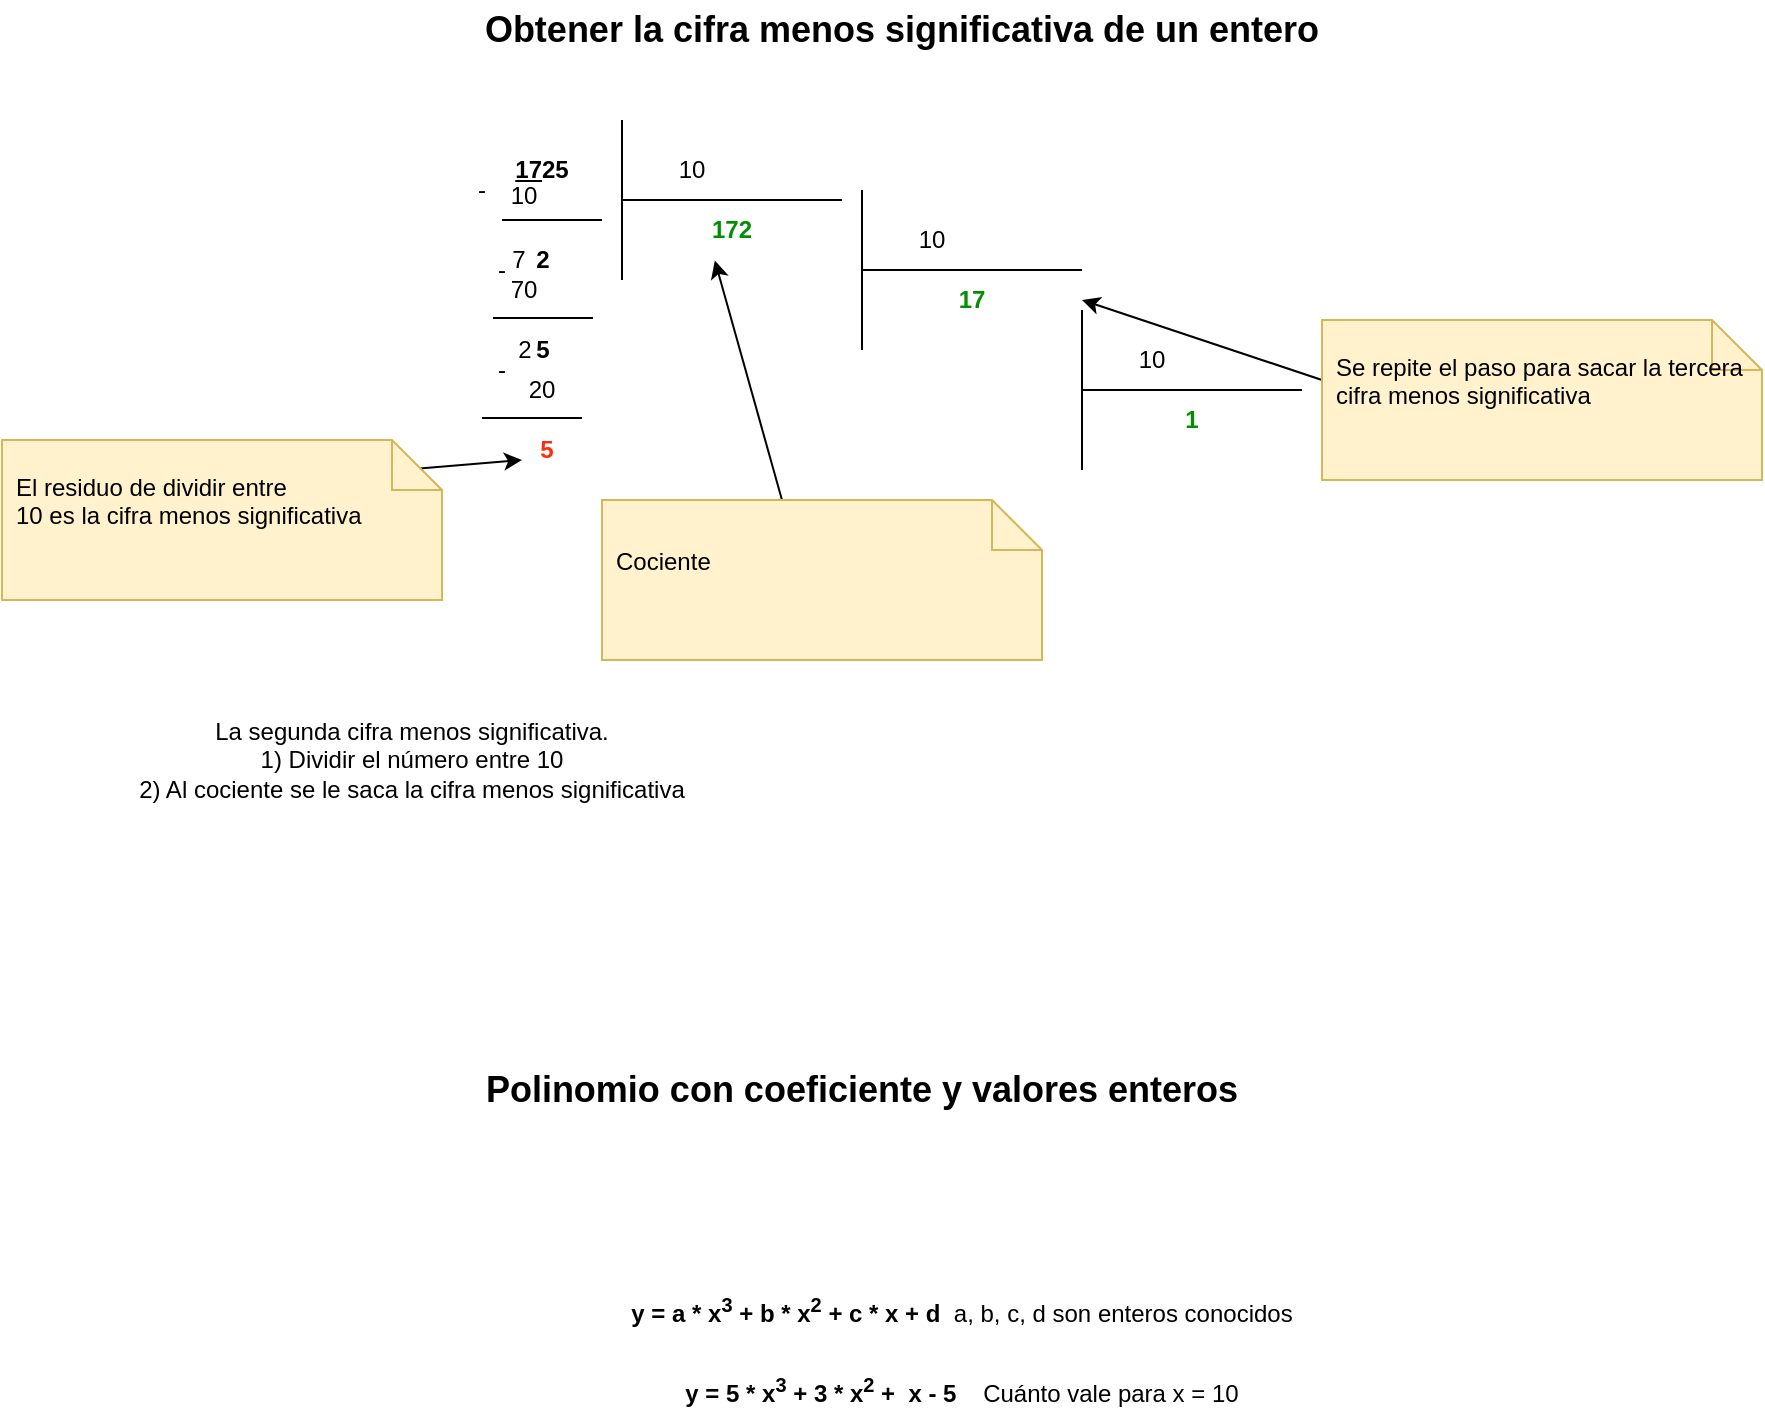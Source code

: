 <mxfile version="24.7.17">
  <diagram name="Page-1" id="oOQyECgegCbjC6rX9ri6">
    <mxGraphModel dx="745" dy="373" grid="1" gridSize="10" guides="1" tooltips="1" connect="1" arrows="1" fold="1" page="1" pageScale="1" pageWidth="850" pageHeight="1100" math="0" shadow="0">
      <root>
        <mxCell id="0" />
        <mxCell id="1" parent="0" />
        <mxCell id="Xo_48Wn3REnxUdT8pBd--1" value="" style="endArrow=none;html=1;rounded=0;" edge="1" parent="1">
          <mxGeometry width="50" height="50" relative="1" as="geometry">
            <mxPoint x="390" y="200" as="sourcePoint" />
            <mxPoint x="390" y="120" as="targetPoint" />
          </mxGeometry>
        </mxCell>
        <mxCell id="Xo_48Wn3REnxUdT8pBd--2" value="" style="endArrow=none;html=1;rounded=0;" edge="1" parent="1" source="Xo_48Wn3REnxUdT8pBd--5">
          <mxGeometry width="50" height="50" relative="1" as="geometry">
            <mxPoint x="390" y="160" as="sourcePoint" />
            <mxPoint x="500" y="160" as="targetPoint" />
          </mxGeometry>
        </mxCell>
        <mxCell id="Xo_48Wn3REnxUdT8pBd--3" value="&lt;b&gt;&lt;u&gt;17&lt;/u&gt;25&lt;/b&gt;" style="text;html=1;align=center;verticalAlign=middle;whiteSpace=wrap;rounded=0;" vertex="1" parent="1">
          <mxGeometry x="320" y="130" width="60" height="30" as="geometry" />
        </mxCell>
        <mxCell id="Xo_48Wn3REnxUdT8pBd--4" value="10" style="text;html=1;align=center;verticalAlign=middle;whiteSpace=wrap;rounded=0;" vertex="1" parent="1">
          <mxGeometry x="395" y="130" width="60" height="30" as="geometry" />
        </mxCell>
        <mxCell id="Xo_48Wn3REnxUdT8pBd--6" value="" style="endArrow=none;html=1;rounded=0;" edge="1" parent="1" target="Xo_48Wn3REnxUdT8pBd--5">
          <mxGeometry width="50" height="50" relative="1" as="geometry">
            <mxPoint x="390" y="160" as="sourcePoint" />
            <mxPoint x="500" y="160" as="targetPoint" />
          </mxGeometry>
        </mxCell>
        <mxCell id="Xo_48Wn3REnxUdT8pBd--5" value="&lt;font color=&quot;#008f00&quot;&gt;&lt;b&gt;172&lt;/b&gt;&lt;/font&gt;" style="text;html=1;align=center;verticalAlign=middle;whiteSpace=wrap;rounded=0;" vertex="1" parent="1">
          <mxGeometry x="390" y="160" width="110" height="30" as="geometry" />
        </mxCell>
        <mxCell id="Xo_48Wn3REnxUdT8pBd--7" value="" style="endArrow=none;html=1;rounded=0;exitX=0;exitY=0;exitDx=0;exitDy=0;entryX=1;entryY=0;entryDx=0;entryDy=0;" edge="1" parent="1" source="Xo_48Wn3REnxUdT8pBd--5" target="Xo_48Wn3REnxUdT8pBd--5">
          <mxGeometry width="50" height="50" relative="1" as="geometry">
            <mxPoint x="530" y="240" as="sourcePoint" />
            <mxPoint x="580" y="190" as="targetPoint" />
          </mxGeometry>
        </mxCell>
        <mxCell id="Xo_48Wn3REnxUdT8pBd--8" value="10" style="text;html=1;align=center;verticalAlign=middle;whiteSpace=wrap;rounded=0;" vertex="1" parent="1">
          <mxGeometry x="311" y="140" width="60" height="35" as="geometry" />
        </mxCell>
        <mxCell id="Xo_48Wn3REnxUdT8pBd--9" value="" style="endArrow=none;html=1;rounded=0;" edge="1" parent="1">
          <mxGeometry width="50" height="50" relative="1" as="geometry">
            <mxPoint x="330" y="170" as="sourcePoint" />
            <mxPoint x="380" y="170" as="targetPoint" />
          </mxGeometry>
        </mxCell>
        <mxCell id="Xo_48Wn3REnxUdT8pBd--10" value="-" style="text;html=1;align=center;verticalAlign=middle;whiteSpace=wrap;rounded=0;" vertex="1" parent="1">
          <mxGeometry x="300" y="140" width="40" height="30" as="geometry" />
        </mxCell>
        <mxCell id="Xo_48Wn3REnxUdT8pBd--14" value="7" style="text;html=1;align=center;verticalAlign=middle;whiteSpace=wrap;rounded=0;" vertex="1" parent="1">
          <mxGeometry x="325.5" y="175" width="24.5" height="30" as="geometry" />
        </mxCell>
        <mxCell id="Xo_48Wn3REnxUdT8pBd--17" value="&lt;b&gt;2&lt;/b&gt;" style="text;html=1;align=center;verticalAlign=middle;whiteSpace=wrap;rounded=0;" vertex="1" parent="1">
          <mxGeometry x="337.75" y="175" width="24.5" height="30" as="geometry" />
        </mxCell>
        <mxCell id="Xo_48Wn3REnxUdT8pBd--18" value="70" style="text;html=1;align=center;verticalAlign=middle;whiteSpace=wrap;rounded=0;" vertex="1" parent="1">
          <mxGeometry x="311" y="190" width="60" height="30" as="geometry" />
        </mxCell>
        <mxCell id="Xo_48Wn3REnxUdT8pBd--19" value="" style="endArrow=none;html=1;rounded=0;" edge="1" parent="1">
          <mxGeometry width="50" height="50" relative="1" as="geometry">
            <mxPoint x="325.5" y="219" as="sourcePoint" />
            <mxPoint x="375.5" y="219" as="targetPoint" />
          </mxGeometry>
        </mxCell>
        <mxCell id="Xo_48Wn3REnxUdT8pBd--20" value="2" style="text;html=1;align=center;verticalAlign=middle;whiteSpace=wrap;rounded=0;" vertex="1" parent="1">
          <mxGeometry x="328.75" y="220" width="24.5" height="30" as="geometry" />
        </mxCell>
        <mxCell id="Xo_48Wn3REnxUdT8pBd--22" value="&lt;b&gt;5&lt;/b&gt;" style="text;html=1;align=center;verticalAlign=middle;whiteSpace=wrap;rounded=0;" vertex="1" parent="1">
          <mxGeometry x="337.75" y="220" width="24.5" height="30" as="geometry" />
        </mxCell>
        <mxCell id="Xo_48Wn3REnxUdT8pBd--23" value="20" style="text;html=1;align=center;verticalAlign=middle;whiteSpace=wrap;rounded=0;" vertex="1" parent="1">
          <mxGeometry x="320" y="240" width="60" height="30" as="geometry" />
        </mxCell>
        <mxCell id="Xo_48Wn3REnxUdT8pBd--24" value="" style="endArrow=none;html=1;rounded=0;" edge="1" parent="1">
          <mxGeometry width="50" height="50" relative="1" as="geometry">
            <mxPoint x="320" y="269" as="sourcePoint" />
            <mxPoint x="370" y="269" as="targetPoint" />
          </mxGeometry>
        </mxCell>
        <mxCell id="Xo_48Wn3REnxUdT8pBd--25" value="&lt;b&gt;&lt;font color=&quot;#ff2d0d&quot;&gt;5&lt;/font&gt;&lt;/b&gt;" style="text;html=1;align=center;verticalAlign=middle;whiteSpace=wrap;rounded=0;" vertex="1" parent="1">
          <mxGeometry x="340" y="270" width="24.5" height="30" as="geometry" />
        </mxCell>
        <mxCell id="Xo_48Wn3REnxUdT8pBd--26" value="-" style="text;html=1;align=center;verticalAlign=middle;whiteSpace=wrap;rounded=0;" vertex="1" parent="1">
          <mxGeometry x="310" y="180" width="40" height="30" as="geometry" />
        </mxCell>
        <mxCell id="Xo_48Wn3REnxUdT8pBd--27" value="-" style="text;html=1;align=center;verticalAlign=middle;whiteSpace=wrap;rounded=0;" vertex="1" parent="1">
          <mxGeometry x="310" y="230" width="40" height="30" as="geometry" />
        </mxCell>
        <mxCell id="Xo_48Wn3REnxUdT8pBd--28" value="" style="endArrow=classic;html=1;rounded=0;" edge="1" parent="1">
          <mxGeometry width="50" height="50" relative="1" as="geometry">
            <mxPoint x="220" y="300" as="sourcePoint" />
            <mxPoint x="340" y="290" as="targetPoint" />
          </mxGeometry>
        </mxCell>
        <mxCell id="Xo_48Wn3REnxUdT8pBd--29" value="" style="shape=note2;boundedLbl=1;whiteSpace=wrap;html=1;size=25;verticalAlign=top;align=center;fillColor=#fff2cc;strokeColor=#d6b656;" vertex="1" parent="1">
          <mxGeometry x="80" y="280" width="220" height="80" as="geometry" />
        </mxCell>
        <mxCell id="Xo_48Wn3REnxUdT8pBd--30" value="El residuo de dividir entre &#xa;10 es la cifra menos significativa " style="resizeWidth=1;part=1;strokeColor=none;fillColor=none;align=left;spacingLeft=5;" vertex="1" parent="Xo_48Wn3REnxUdT8pBd--29">
          <mxGeometry width="180" height="60" relative="1" as="geometry" />
        </mxCell>
        <mxCell id="Xo_48Wn3REnxUdT8pBd--31" value="La segunda cifra menos significativa.&lt;div&gt;1) Dividir el número entre 10&lt;/div&gt;&lt;div&gt;2) Al cociente se le saca la cifra menos significativa&lt;/div&gt;" style="text;html=1;align=center;verticalAlign=middle;whiteSpace=wrap;rounded=0;" vertex="1" parent="1">
          <mxGeometry x="130" y="390" width="310" height="100" as="geometry" />
        </mxCell>
        <mxCell id="Xo_48Wn3REnxUdT8pBd--32" value="" style="endArrow=classic;html=1;rounded=0;entryX=0.422;entryY=1.009;entryDx=0;entryDy=0;entryPerimeter=0;exitX=0.5;exitY=0;exitDx=0;exitDy=0;" edge="1" parent="1" source="Xo_48Wn3REnxUdT8pBd--34" target="Xo_48Wn3REnxUdT8pBd--5">
          <mxGeometry width="50" height="50" relative="1" as="geometry">
            <mxPoint x="500" y="250" as="sourcePoint" />
            <mxPoint x="520" y="240" as="targetPoint" />
          </mxGeometry>
        </mxCell>
        <mxCell id="Xo_48Wn3REnxUdT8pBd--33" value="" style="shape=note2;boundedLbl=1;whiteSpace=wrap;html=1;size=25;verticalAlign=top;align=center;fillColor=#fff2cc;strokeColor=#d6b656;" vertex="1" parent="1">
          <mxGeometry x="380" y="310" width="220" height="80" as="geometry" />
        </mxCell>
        <mxCell id="Xo_48Wn3REnxUdT8pBd--34" value="Cociente" style="resizeWidth=1;part=1;strokeColor=none;fillColor=none;align=left;spacingLeft=5;" vertex="1" parent="Xo_48Wn3REnxUdT8pBd--33">
          <mxGeometry width="180" height="60" relative="1" as="geometry" />
        </mxCell>
        <mxCell id="Xo_48Wn3REnxUdT8pBd--35" value="&lt;b&gt;&lt;font style=&quot;font-size: 18px;&quot;&gt;Obtener la cifra menos significativa de un entero&lt;/font&gt;&lt;/b&gt;" style="text;html=1;align=center;verticalAlign=middle;whiteSpace=wrap;rounded=0;" vertex="1" parent="1">
          <mxGeometry x="220" y="60" width="620" height="30" as="geometry" />
        </mxCell>
        <mxCell id="Xo_48Wn3REnxUdT8pBd--39" value="" style="endArrow=none;html=1;rounded=0;" edge="1" parent="1">
          <mxGeometry width="50" height="50" relative="1" as="geometry">
            <mxPoint x="510" y="235" as="sourcePoint" />
            <mxPoint x="510" y="155" as="targetPoint" />
          </mxGeometry>
        </mxCell>
        <mxCell id="Xo_48Wn3REnxUdT8pBd--40" value="" style="endArrow=none;html=1;rounded=0;" edge="1" parent="1" source="Xo_48Wn3REnxUdT8pBd--43">
          <mxGeometry width="50" height="50" relative="1" as="geometry">
            <mxPoint x="510" y="195" as="sourcePoint" />
            <mxPoint x="620" y="195" as="targetPoint" />
          </mxGeometry>
        </mxCell>
        <mxCell id="Xo_48Wn3REnxUdT8pBd--41" value="10" style="text;html=1;align=center;verticalAlign=middle;whiteSpace=wrap;rounded=0;" vertex="1" parent="1">
          <mxGeometry x="515" y="165" width="60" height="30" as="geometry" />
        </mxCell>
        <mxCell id="Xo_48Wn3REnxUdT8pBd--42" value="" style="endArrow=none;html=1;rounded=0;" edge="1" parent="1" target="Xo_48Wn3REnxUdT8pBd--43">
          <mxGeometry width="50" height="50" relative="1" as="geometry">
            <mxPoint x="510" y="195" as="sourcePoint" />
            <mxPoint x="620" y="195" as="targetPoint" />
          </mxGeometry>
        </mxCell>
        <mxCell id="Xo_48Wn3REnxUdT8pBd--43" value="&lt;font color=&quot;#008f00&quot;&gt;&lt;b&gt;17&lt;/b&gt;&lt;/font&gt;" style="text;html=1;align=center;verticalAlign=middle;whiteSpace=wrap;rounded=0;" vertex="1" parent="1">
          <mxGeometry x="510" y="195" width="110" height="30" as="geometry" />
        </mxCell>
        <mxCell id="Xo_48Wn3REnxUdT8pBd--44" value="" style="endArrow=none;html=1;rounded=0;exitX=0;exitY=0;exitDx=0;exitDy=0;entryX=1;entryY=0;entryDx=0;entryDy=0;" edge="1" parent="1" source="Xo_48Wn3REnxUdT8pBd--43" target="Xo_48Wn3REnxUdT8pBd--43">
          <mxGeometry width="50" height="50" relative="1" as="geometry">
            <mxPoint x="650" y="275" as="sourcePoint" />
            <mxPoint x="700" y="225" as="targetPoint" />
          </mxGeometry>
        </mxCell>
        <mxCell id="Xo_48Wn3REnxUdT8pBd--46" value="" style="endArrow=classic;html=1;rounded=0;entryX=1;entryY=0.5;entryDx=0;entryDy=0;exitX=0;exitY=0.5;exitDx=0;exitDy=0;" edge="1" parent="1" source="Xo_48Wn3REnxUdT8pBd--48" target="Xo_48Wn3REnxUdT8pBd--43">
          <mxGeometry width="50" height="50" relative="1" as="geometry">
            <mxPoint x="730" y="230" as="sourcePoint" />
            <mxPoint x="770" y="240" as="targetPoint" />
          </mxGeometry>
        </mxCell>
        <mxCell id="Xo_48Wn3REnxUdT8pBd--47" value="" style="shape=note2;boundedLbl=1;whiteSpace=wrap;html=1;size=25;verticalAlign=top;align=center;fillColor=#fff2cc;strokeColor=#d6b656;" vertex="1" parent="1">
          <mxGeometry x="740" y="220" width="220" height="80" as="geometry" />
        </mxCell>
        <mxCell id="Xo_48Wn3REnxUdT8pBd--48" value="Se repite el paso para sacar la tercera &#xa;cifra menos significativa" style="resizeWidth=1;part=1;strokeColor=none;fillColor=none;align=left;spacingLeft=5;" vertex="1" parent="Xo_48Wn3REnxUdT8pBd--47">
          <mxGeometry width="180" height="60" relative="1" as="geometry" />
        </mxCell>
        <mxCell id="Xo_48Wn3REnxUdT8pBd--49" value="" style="endArrow=none;html=1;rounded=0;" edge="1" parent="1">
          <mxGeometry width="50" height="50" relative="1" as="geometry">
            <mxPoint x="620" y="295" as="sourcePoint" />
            <mxPoint x="620" y="215" as="targetPoint" />
          </mxGeometry>
        </mxCell>
        <mxCell id="Xo_48Wn3REnxUdT8pBd--50" value="" style="endArrow=none;html=1;rounded=0;" edge="1" parent="1" source="Xo_48Wn3REnxUdT8pBd--53">
          <mxGeometry width="50" height="50" relative="1" as="geometry">
            <mxPoint x="620" y="255" as="sourcePoint" />
            <mxPoint x="730" y="255" as="targetPoint" />
          </mxGeometry>
        </mxCell>
        <mxCell id="Xo_48Wn3REnxUdT8pBd--51" value="10" style="text;html=1;align=center;verticalAlign=middle;whiteSpace=wrap;rounded=0;" vertex="1" parent="1">
          <mxGeometry x="625" y="225" width="60" height="30" as="geometry" />
        </mxCell>
        <mxCell id="Xo_48Wn3REnxUdT8pBd--52" value="" style="endArrow=none;html=1;rounded=0;" edge="1" parent="1" target="Xo_48Wn3REnxUdT8pBd--53">
          <mxGeometry width="50" height="50" relative="1" as="geometry">
            <mxPoint x="620" y="255" as="sourcePoint" />
            <mxPoint x="730" y="255" as="targetPoint" />
          </mxGeometry>
        </mxCell>
        <mxCell id="Xo_48Wn3REnxUdT8pBd--53" value="&lt;font color=&quot;#008f00&quot;&gt;&lt;b&gt;1&lt;/b&gt;&lt;/font&gt;" style="text;html=1;align=center;verticalAlign=middle;whiteSpace=wrap;rounded=0;" vertex="1" parent="1">
          <mxGeometry x="620" y="255" width="110" height="30" as="geometry" />
        </mxCell>
        <mxCell id="Xo_48Wn3REnxUdT8pBd--54" value="" style="endArrow=none;html=1;rounded=0;exitX=0;exitY=0;exitDx=0;exitDy=0;entryX=1;entryY=0;entryDx=0;entryDy=0;" edge="1" parent="1" source="Xo_48Wn3REnxUdT8pBd--53" target="Xo_48Wn3REnxUdT8pBd--53">
          <mxGeometry width="50" height="50" relative="1" as="geometry">
            <mxPoint x="760" y="335" as="sourcePoint" />
            <mxPoint x="810" y="285" as="targetPoint" />
          </mxGeometry>
        </mxCell>
        <mxCell id="Xo_48Wn3REnxUdT8pBd--56" value="&lt;b&gt;&lt;font style=&quot;font-size: 18px;&quot;&gt;Polinomio con coeficiente y valores enteros&lt;/font&gt;&lt;/b&gt;" style="text;html=1;align=center;verticalAlign=middle;whiteSpace=wrap;rounded=0;" vertex="1" parent="1">
          <mxGeometry x="200" y="590" width="620" height="30" as="geometry" />
        </mxCell>
        <mxCell id="Xo_48Wn3REnxUdT8pBd--57" value="&lt;b&gt;y = a * x&lt;sup&gt;3&lt;/sup&gt; + b * x&lt;sup&gt;2&lt;/sup&gt; + c * x + d&lt;/b&gt;&amp;nbsp; a, b, c, d son enteros conocidos" style="text;html=1;align=center;verticalAlign=middle;whiteSpace=wrap;rounded=0;" vertex="1" parent="1">
          <mxGeometry x="280" y="700" width="560" height="30" as="geometry" />
        </mxCell>
        <mxCell id="Xo_48Wn3REnxUdT8pBd--58" value="&lt;b&gt;y = 5 * x&lt;sup&gt;3&lt;/sup&gt; + 3 * x&lt;sup&gt;2&lt;/sup&gt; +&amp;nbsp; x - 5&lt;/b&gt;&amp;nbsp; &amp;nbsp; Cuánto vale para x = 10" style="text;html=1;align=center;verticalAlign=middle;whiteSpace=wrap;rounded=0;" vertex="1" parent="1">
          <mxGeometry x="280" y="740" width="560" height="30" as="geometry" />
        </mxCell>
      </root>
    </mxGraphModel>
  </diagram>
</mxfile>
